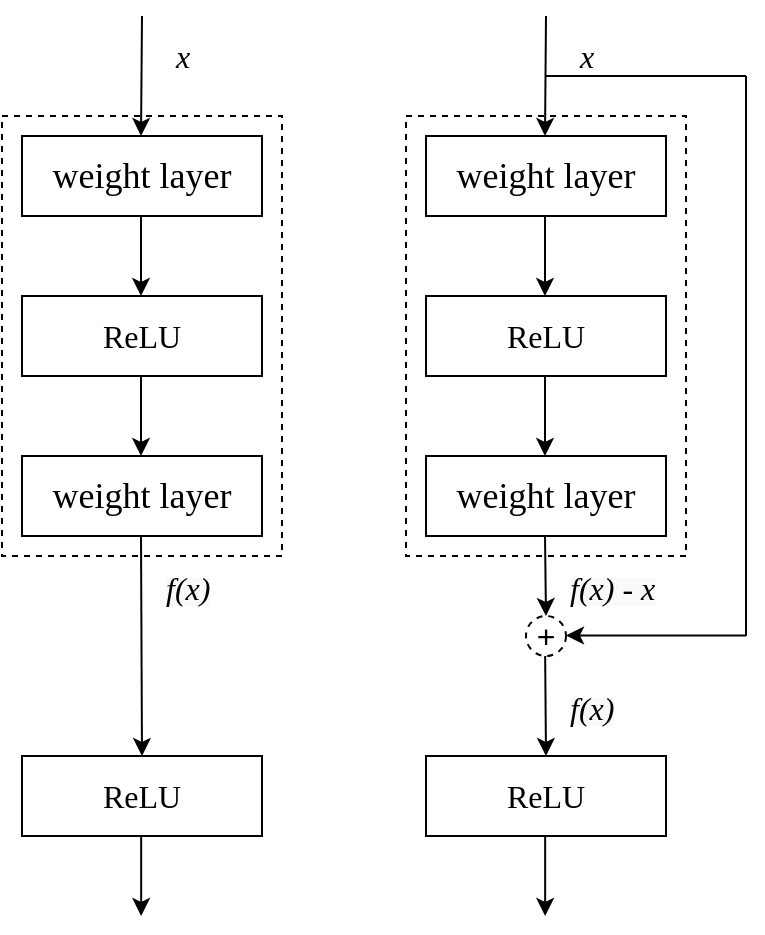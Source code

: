 <mxfile version="14.7.0" type="github">
  <diagram id="qtPv1vEU4sdEXhc-7MDy" name="第 1 页">
    <mxGraphModel dx="1422" dy="800" grid="1" gridSize="10" guides="1" tooltips="1" connect="1" arrows="1" fold="1" page="1" pageScale="1" pageWidth="827" pageHeight="1169" math="0" shadow="0">
      <root>
        <mxCell id="0" />
        <mxCell id="1" parent="0" />
        <mxCell id="Skhjj6vPnXV0KK0YvXiV-13" value="" style="rounded=0;whiteSpace=wrap;html=1;dashed=1;" parent="1" vertex="1">
          <mxGeometry x="198" y="190" width="140" height="220" as="geometry" />
        </mxCell>
        <mxCell id="Skhjj6vPnXV0KK0YvXiV-1" value="&lt;font face=&quot;Times New Roman&quot; style=&quot;font-size: 18px&quot;&gt;weight layer&lt;/font&gt;" style="rounded=0;whiteSpace=wrap;html=1;" parent="1" vertex="1">
          <mxGeometry x="208" y="200" width="120" height="40" as="geometry" />
        </mxCell>
        <mxCell id="Skhjj6vPnXV0KK0YvXiV-2" value="" style="endArrow=classic;html=1;" parent="1" edge="1">
          <mxGeometry width="50" height="50" relative="1" as="geometry">
            <mxPoint x="268" y="140" as="sourcePoint" />
            <mxPoint x="267.5" y="200" as="targetPoint" />
          </mxGeometry>
        </mxCell>
        <mxCell id="Skhjj6vPnXV0KK0YvXiV-3" value="&lt;font face=&quot;Times New Roman&quot; style=&quot;font-size: 16px&quot;&gt;ReLU&lt;/font&gt;" style="rounded=0;whiteSpace=wrap;html=1;" parent="1" vertex="1">
          <mxGeometry x="208" y="280" width="120" height="40" as="geometry" />
        </mxCell>
        <mxCell id="Skhjj6vPnXV0KK0YvXiV-4" value="" style="endArrow=classic;html=1;" parent="1" edge="1">
          <mxGeometry width="50" height="50" relative="1" as="geometry">
            <mxPoint x="267.5" y="240" as="sourcePoint" />
            <mxPoint x="267.5" y="280" as="targetPoint" />
          </mxGeometry>
        </mxCell>
        <mxCell id="Skhjj6vPnXV0KK0YvXiV-5" value="&lt;span style=&quot;font-family: &amp;#34;times new roman&amp;#34; ; font-size: 18px&quot;&gt;weight layer&lt;/span&gt;" style="rounded=0;whiteSpace=wrap;html=1;" parent="1" vertex="1">
          <mxGeometry x="208" y="360" width="120" height="40" as="geometry" />
        </mxCell>
        <mxCell id="Skhjj6vPnXV0KK0YvXiV-6" value="" style="endArrow=classic;html=1;" parent="1" edge="1">
          <mxGeometry width="50" height="50" relative="1" as="geometry">
            <mxPoint x="267.5" y="320" as="sourcePoint" />
            <mxPoint x="267.5" y="360" as="targetPoint" />
          </mxGeometry>
        </mxCell>
        <mxCell id="Skhjj6vPnXV0KK0YvXiV-7" value="" style="endArrow=classic;html=1;entryX=0.5;entryY=0;entryDx=0;entryDy=0;" parent="1" target="Skhjj6vPnXV0KK0YvXiV-8" edge="1">
          <mxGeometry width="50" height="50" relative="1" as="geometry">
            <mxPoint x="267.5" y="400" as="sourcePoint" />
            <mxPoint x="268" y="480" as="targetPoint" />
          </mxGeometry>
        </mxCell>
        <mxCell id="Skhjj6vPnXV0KK0YvXiV-8" value="&lt;font face=&quot;Times New Roman&quot; style=&quot;font-size: 16px&quot;&gt;ReLU&lt;/font&gt;" style="rounded=0;whiteSpace=wrap;html=1;" parent="1" vertex="1">
          <mxGeometry x="208" y="510" width="120" height="40" as="geometry" />
        </mxCell>
        <mxCell id="Skhjj6vPnXV0KK0YvXiV-9" value="&lt;font face=&quot;Times New Roman&quot; style=&quot;font-size: 16px&quot;&gt;&lt;i&gt;x&lt;/i&gt;&lt;/font&gt;" style="text;html=1;resizable=0;autosize=1;align=center;verticalAlign=middle;points=[];fillColor=none;strokeColor=none;rounded=0;" parent="1" vertex="1">
          <mxGeometry x="278" y="150" width="20" height="20" as="geometry" />
        </mxCell>
        <mxCell id="Skhjj6vPnXV0KK0YvXiV-10" value="" style="endArrow=classic;html=1;" parent="1" edge="1">
          <mxGeometry width="50" height="50" relative="1" as="geometry">
            <mxPoint x="267.58" y="550" as="sourcePoint" />
            <mxPoint x="267.58" y="590" as="targetPoint" />
          </mxGeometry>
        </mxCell>
        <mxCell id="Skhjj6vPnXV0KK0YvXiV-11" value="&lt;span style=&quot;color: rgb(0 , 0 , 0) ; font-weight: 400 ; letter-spacing: normal ; text-align: center ; text-indent: 0px ; text-transform: none ; word-spacing: 0px ; background-color: rgb(248 , 249 , 250) ; display: inline ; float: none&quot;&gt;&lt;font face=&quot;Times New Roman&quot; style=&quot;font-size: 16px&quot;&gt;&lt;i&gt;f(x)&lt;/i&gt;&lt;/font&gt;&lt;/span&gt;" style="text;whiteSpace=wrap;html=1;" parent="1" vertex="1">
          <mxGeometry x="278" y="410" width="30" height="30" as="geometry" />
        </mxCell>
        <mxCell id="Skhjj6vPnXV0KK0YvXiV-14" value="" style="rounded=0;whiteSpace=wrap;html=1;dashed=1;" parent="1" vertex="1">
          <mxGeometry x="400" y="190" width="140" height="220" as="geometry" />
        </mxCell>
        <mxCell id="Skhjj6vPnXV0KK0YvXiV-15" value="&lt;font face=&quot;Times New Roman&quot; style=&quot;font-size: 18px&quot;&gt;weight layer&lt;/font&gt;" style="rounded=0;whiteSpace=wrap;html=1;" parent="1" vertex="1">
          <mxGeometry x="410" y="200" width="120" height="40" as="geometry" />
        </mxCell>
        <mxCell id="Skhjj6vPnXV0KK0YvXiV-16" value="" style="endArrow=classic;html=1;" parent="1" edge="1">
          <mxGeometry width="50" height="50" relative="1" as="geometry">
            <mxPoint x="470" y="140" as="sourcePoint" />
            <mxPoint x="469.5" y="200" as="targetPoint" />
          </mxGeometry>
        </mxCell>
        <mxCell id="Skhjj6vPnXV0KK0YvXiV-17" value="&lt;font face=&quot;Times New Roman&quot; style=&quot;font-size: 16px&quot;&gt;ReLU&lt;/font&gt;" style="rounded=0;whiteSpace=wrap;html=1;" parent="1" vertex="1">
          <mxGeometry x="410" y="280" width="120" height="40" as="geometry" />
        </mxCell>
        <mxCell id="Skhjj6vPnXV0KK0YvXiV-18" value="" style="endArrow=classic;html=1;" parent="1" edge="1">
          <mxGeometry width="50" height="50" relative="1" as="geometry">
            <mxPoint x="469.5" y="240" as="sourcePoint" />
            <mxPoint x="469.5" y="280" as="targetPoint" />
          </mxGeometry>
        </mxCell>
        <mxCell id="Skhjj6vPnXV0KK0YvXiV-19" value="&lt;span style=&quot;font-family: &amp;#34;times new roman&amp;#34; ; font-size: 18px&quot;&gt;weight layer&lt;/span&gt;" style="rounded=0;whiteSpace=wrap;html=1;" parent="1" vertex="1">
          <mxGeometry x="410" y="360" width="120" height="40" as="geometry" />
        </mxCell>
        <mxCell id="Skhjj6vPnXV0KK0YvXiV-20" value="" style="endArrow=classic;html=1;" parent="1" edge="1">
          <mxGeometry width="50" height="50" relative="1" as="geometry">
            <mxPoint x="469.5" y="320" as="sourcePoint" />
            <mxPoint x="469.5" y="360" as="targetPoint" />
          </mxGeometry>
        </mxCell>
        <mxCell id="Skhjj6vPnXV0KK0YvXiV-21" value="" style="endArrow=classic;html=1;" parent="1" edge="1">
          <mxGeometry width="50" height="50" relative="1" as="geometry">
            <mxPoint x="469.5" y="400" as="sourcePoint" />
            <mxPoint x="470" y="440" as="targetPoint" />
          </mxGeometry>
        </mxCell>
        <mxCell id="Skhjj6vPnXV0KK0YvXiV-22" value="&lt;font face=&quot;Times New Roman&quot; style=&quot;font-size: 16px&quot;&gt;ReLU&lt;/font&gt;" style="rounded=0;whiteSpace=wrap;html=1;" parent="1" vertex="1">
          <mxGeometry x="410" y="510" width="120" height="40" as="geometry" />
        </mxCell>
        <mxCell id="Skhjj6vPnXV0KK0YvXiV-23" value="&lt;font face=&quot;Times New Roman&quot; style=&quot;font-size: 16px&quot;&gt;&lt;i&gt;x&lt;/i&gt;&lt;/font&gt;" style="text;html=1;resizable=0;autosize=1;align=center;verticalAlign=middle;points=[];fillColor=none;strokeColor=none;rounded=0;" parent="1" vertex="1">
          <mxGeometry x="480" y="150" width="20" height="20" as="geometry" />
        </mxCell>
        <mxCell id="Skhjj6vPnXV0KK0YvXiV-24" value="" style="endArrow=classic;html=1;" parent="1" edge="1">
          <mxGeometry width="50" height="50" relative="1" as="geometry">
            <mxPoint x="469.58" y="550" as="sourcePoint" />
            <mxPoint x="469.58" y="590" as="targetPoint" />
          </mxGeometry>
        </mxCell>
        <mxCell id="Skhjj6vPnXV0KK0YvXiV-25" value="&lt;span style=&quot;color: rgb(0 , 0 , 0) ; font-weight: 400 ; letter-spacing: normal ; text-align: center ; text-indent: 0px ; text-transform: none ; word-spacing: 0px ; background-color: rgb(248 , 249 , 250) ; display: inline ; float: none&quot;&gt;&lt;font face=&quot;Times New Roman&quot; style=&quot;font-size: 16px&quot;&gt;&lt;i&gt;f(x) - x&lt;/i&gt;&lt;/font&gt;&lt;/span&gt;" style="text;whiteSpace=wrap;html=1;" parent="1" vertex="1">
          <mxGeometry x="480" y="410" width="50" height="30" as="geometry" />
        </mxCell>
        <mxCell id="Skhjj6vPnXV0KK0YvXiV-26" value="&lt;font style=&quot;font-size: 16px&quot;&gt;+&lt;/font&gt;" style="ellipse;whiteSpace=wrap;html=1;aspect=fixed;dashed=1;" parent="1" vertex="1">
          <mxGeometry x="460" y="440" width="20" height="20" as="geometry" />
        </mxCell>
        <mxCell id="Skhjj6vPnXV0KK0YvXiV-27" value="" style="endArrow=classic;html=1;entryX=0.5;entryY=0;entryDx=0;entryDy=0;" parent="1" target="Skhjj6vPnXV0KK0YvXiV-22" edge="1">
          <mxGeometry width="50" height="50" relative="1" as="geometry">
            <mxPoint x="469.58" y="460" as="sourcePoint" />
            <mxPoint x="469.58" y="500" as="targetPoint" />
          </mxGeometry>
        </mxCell>
        <mxCell id="Skhjj6vPnXV0KK0YvXiV-28" value="" style="endArrow=none;html=1;" parent="1" edge="1">
          <mxGeometry width="50" height="50" relative="1" as="geometry">
            <mxPoint x="470" y="170" as="sourcePoint" />
            <mxPoint x="570" y="170" as="targetPoint" />
          </mxGeometry>
        </mxCell>
        <mxCell id="Skhjj6vPnXV0KK0YvXiV-29" value="" style="endArrow=none;html=1;" parent="1" edge="1">
          <mxGeometry width="50" height="50" relative="1" as="geometry">
            <mxPoint x="570" y="450" as="sourcePoint" />
            <mxPoint x="570" y="170" as="targetPoint" />
          </mxGeometry>
        </mxCell>
        <mxCell id="Skhjj6vPnXV0KK0YvXiV-30" value="" style="endArrow=classic;html=1;" parent="1" edge="1">
          <mxGeometry width="50" height="50" relative="1" as="geometry">
            <mxPoint x="570" y="449.71" as="sourcePoint" />
            <mxPoint x="480" y="449.71" as="targetPoint" />
          </mxGeometry>
        </mxCell>
        <mxCell id="Skhjj6vPnXV0KK0YvXiV-31" value="&lt;span style=&quot;color: rgb(0 , 0 , 0) ; font-weight: 400 ; letter-spacing: normal ; text-align: center ; text-indent: 0px ; text-transform: none ; word-spacing: 0px ; background-color: rgb(248 , 249 , 250) ; display: inline ; float: none&quot;&gt;&lt;font face=&quot;Times New Roman&quot; style=&quot;font-size: 16px&quot;&gt;&lt;i&gt;f(x)&lt;/i&gt;&lt;/font&gt;&lt;/span&gt;" style="text;whiteSpace=wrap;html=1;" parent="1" vertex="1">
          <mxGeometry x="480" y="470" width="30" height="30" as="geometry" />
        </mxCell>
      </root>
    </mxGraphModel>
  </diagram>
</mxfile>
